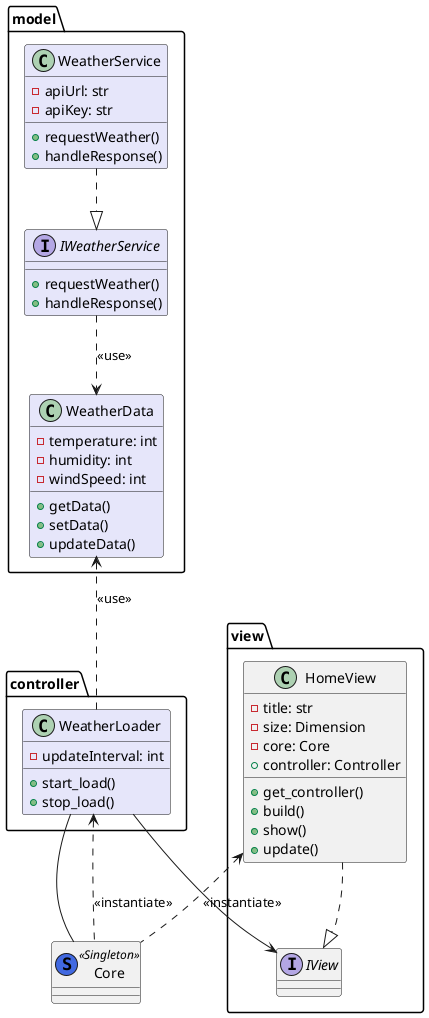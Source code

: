 @startuml
namespace view{
class HomeView
{
    - title: str
    - size: Dimension
    -core: Core
    +controller: Controller
    +get_controller()
    +build()
    +show()
    +update()
}
interface IView
}
namespace model{
interface IWeatherService #Lavender
{
    + requestWeather()
    + handleResponse()
}
class WeatherService #Lavender{
  - apiUrl: str
  - apiKey: str
  + requestWeather()
  + handleResponse()
}

class WeatherData #Lavender{
  - temperature: int
  - humidity: int
  - windSpeed: int
  + getData()
  + setData()
  + updateData()
}
}
namespace controller {
class WeatherLoader #Lavender{
  - updateInterval: int
  + start_load()
  + stop_load()
}
}
HomeView ..|> IView
WeatherService ..|> IWeatherService
WeatherLoader -- Core
WeatherLoader --> IView
IWeatherService ..> WeatherData: <<use>>
WeatherData <.. WeatherLoader: <<use>>
class Core << (S, RoyalBlue) Singleton >>
HomeView <.. Core: <<instantiate>>
WeatherLoader <.. Core: <<instantiate>>
@enduml